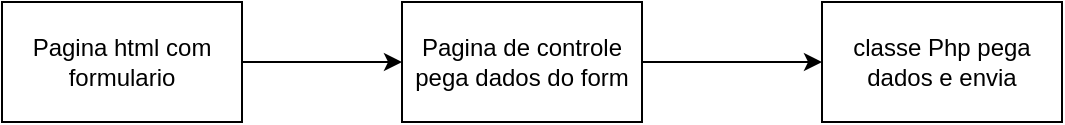 <mxfile>
    <diagram id="z3m9X8WEFnCwwgU68Tx1" name="Page-1">
        <mxGraphModel dx="704" dy="617" grid="1" gridSize="10" guides="1" tooltips="1" connect="1" arrows="1" fold="1" page="1" pageScale="1" pageWidth="827" pageHeight="1169" math="0" shadow="0">
            <root>
                <mxCell id="0"/>
                <mxCell id="1" parent="0"/>
                <mxCell id="3" style="edgeStyle=none;html=1;" parent="1" source="2" edge="1">
                    <mxGeometry relative="1" as="geometry">
                        <mxPoint x="240" y="70" as="targetPoint"/>
                    </mxGeometry>
                </mxCell>
                <mxCell id="2" value="Pagina html com formulario" style="rounded=0;whiteSpace=wrap;html=1;" parent="1" vertex="1">
                    <mxGeometry x="40" y="40" width="120" height="60" as="geometry"/>
                </mxCell>
                <mxCell id="5" style="edgeStyle=none;html=1;" parent="1" source="4" edge="1">
                    <mxGeometry relative="1" as="geometry">
                        <mxPoint x="450" y="70" as="targetPoint"/>
                    </mxGeometry>
                </mxCell>
                <mxCell id="4" value="Pagina de controle&lt;br&gt;pega dados do form" style="rounded=0;whiteSpace=wrap;html=1;" parent="1" vertex="1">
                    <mxGeometry x="240" y="40" width="120" height="60" as="geometry"/>
                </mxCell>
                <mxCell id="6" value="classe Php pega dados e envia" style="rounded=0;whiteSpace=wrap;html=1;" parent="1" vertex="1">
                    <mxGeometry x="450" y="40" width="120" height="60" as="geometry"/>
                </mxCell>
            </root>
        </mxGraphModel>
    </diagram>
</mxfile>